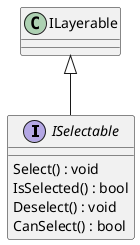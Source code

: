 @startuml
interface ISelectable {
    Select() : void
    IsSelected() : bool
    Deselect() : void
    CanSelect() : bool
}
ILayerable <|-- ISelectable
@enduml
